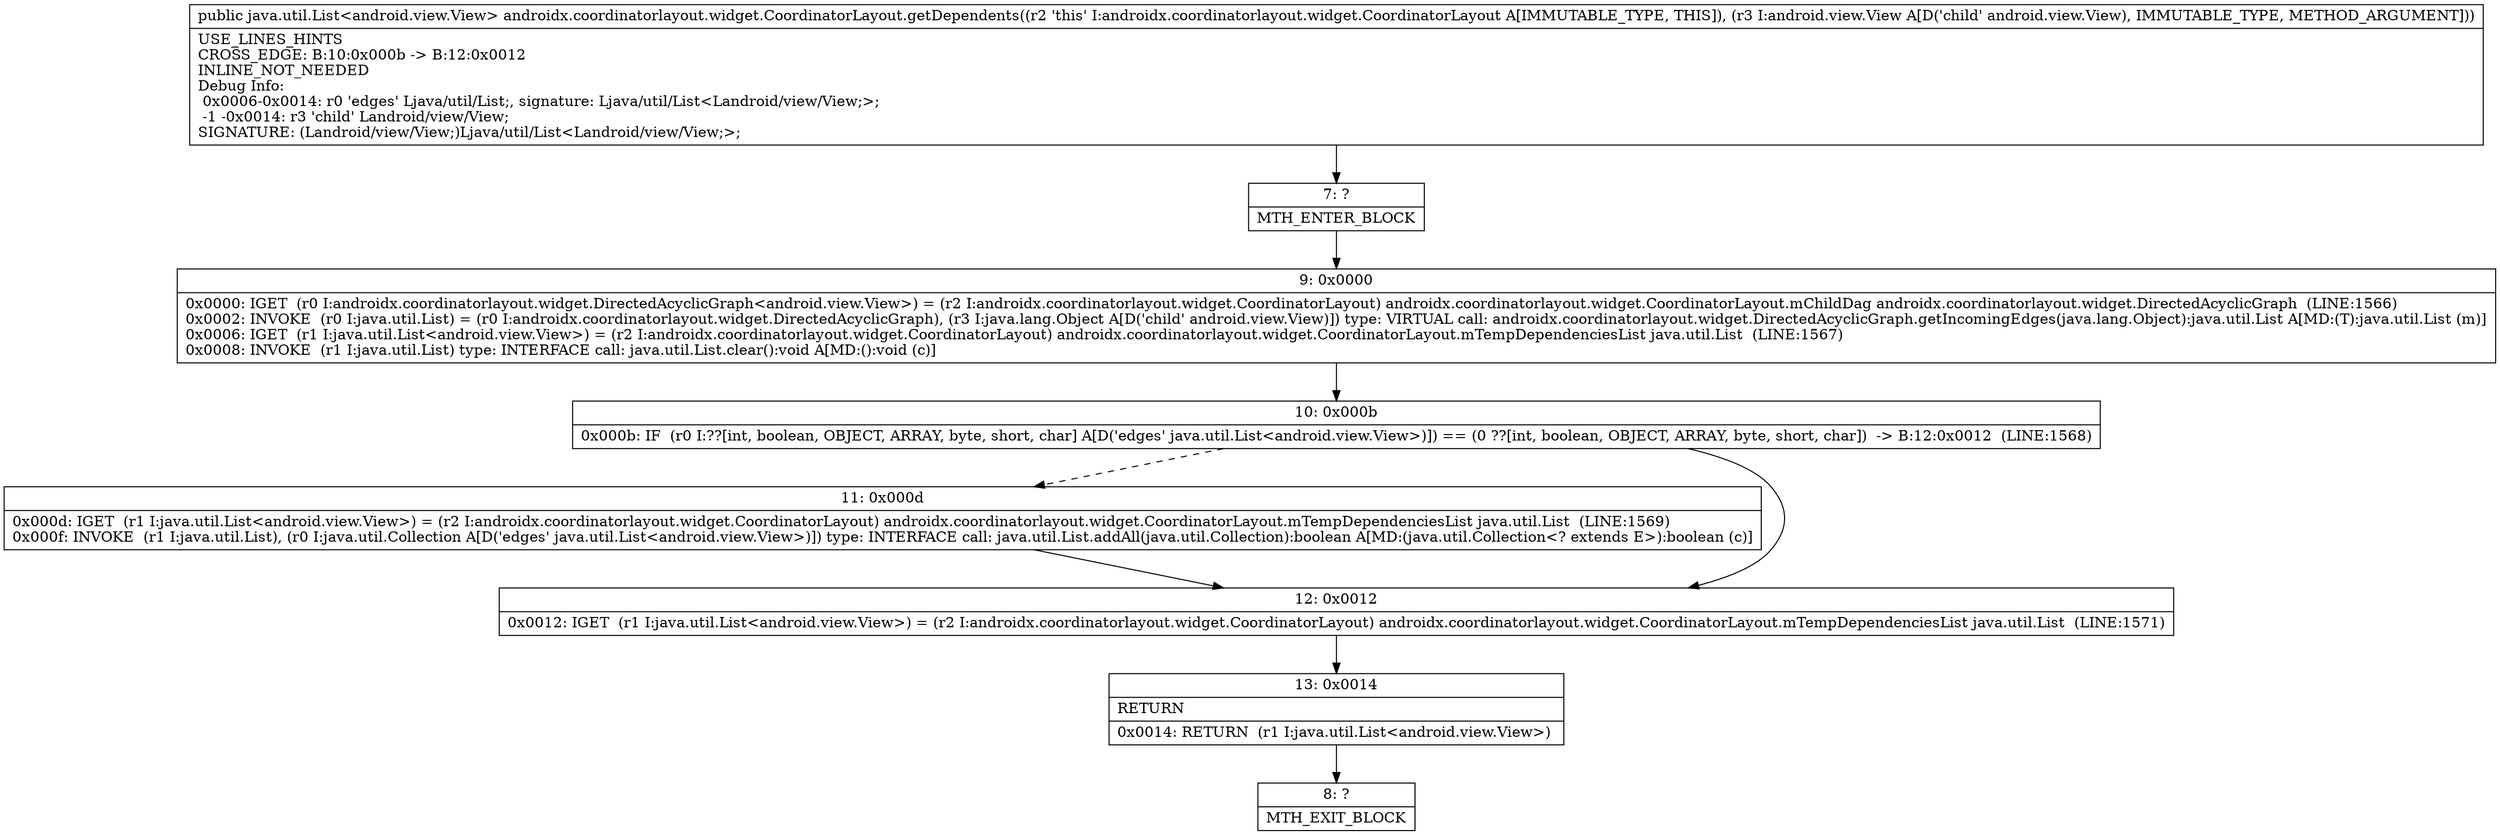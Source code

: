 digraph "CFG forandroidx.coordinatorlayout.widget.CoordinatorLayout.getDependents(Landroid\/view\/View;)Ljava\/util\/List;" {
Node_7 [shape=record,label="{7\:\ ?|MTH_ENTER_BLOCK\l}"];
Node_9 [shape=record,label="{9\:\ 0x0000|0x0000: IGET  (r0 I:androidx.coordinatorlayout.widget.DirectedAcyclicGraph\<android.view.View\>) = (r2 I:androidx.coordinatorlayout.widget.CoordinatorLayout) androidx.coordinatorlayout.widget.CoordinatorLayout.mChildDag androidx.coordinatorlayout.widget.DirectedAcyclicGraph  (LINE:1566)\l0x0002: INVOKE  (r0 I:java.util.List) = (r0 I:androidx.coordinatorlayout.widget.DirectedAcyclicGraph), (r3 I:java.lang.Object A[D('child' android.view.View)]) type: VIRTUAL call: androidx.coordinatorlayout.widget.DirectedAcyclicGraph.getIncomingEdges(java.lang.Object):java.util.List A[MD:(T):java.util.List (m)]\l0x0006: IGET  (r1 I:java.util.List\<android.view.View\>) = (r2 I:androidx.coordinatorlayout.widget.CoordinatorLayout) androidx.coordinatorlayout.widget.CoordinatorLayout.mTempDependenciesList java.util.List  (LINE:1567)\l0x0008: INVOKE  (r1 I:java.util.List) type: INTERFACE call: java.util.List.clear():void A[MD:():void (c)]\l}"];
Node_10 [shape=record,label="{10\:\ 0x000b|0x000b: IF  (r0 I:??[int, boolean, OBJECT, ARRAY, byte, short, char] A[D('edges' java.util.List\<android.view.View\>)]) == (0 ??[int, boolean, OBJECT, ARRAY, byte, short, char])  \-\> B:12:0x0012  (LINE:1568)\l}"];
Node_11 [shape=record,label="{11\:\ 0x000d|0x000d: IGET  (r1 I:java.util.List\<android.view.View\>) = (r2 I:androidx.coordinatorlayout.widget.CoordinatorLayout) androidx.coordinatorlayout.widget.CoordinatorLayout.mTempDependenciesList java.util.List  (LINE:1569)\l0x000f: INVOKE  (r1 I:java.util.List), (r0 I:java.util.Collection A[D('edges' java.util.List\<android.view.View\>)]) type: INTERFACE call: java.util.List.addAll(java.util.Collection):boolean A[MD:(java.util.Collection\<? extends E\>):boolean (c)]\l}"];
Node_12 [shape=record,label="{12\:\ 0x0012|0x0012: IGET  (r1 I:java.util.List\<android.view.View\>) = (r2 I:androidx.coordinatorlayout.widget.CoordinatorLayout) androidx.coordinatorlayout.widget.CoordinatorLayout.mTempDependenciesList java.util.List  (LINE:1571)\l}"];
Node_13 [shape=record,label="{13\:\ 0x0014|RETURN\l|0x0014: RETURN  (r1 I:java.util.List\<android.view.View\>) \l}"];
Node_8 [shape=record,label="{8\:\ ?|MTH_EXIT_BLOCK\l}"];
MethodNode[shape=record,label="{public java.util.List\<android.view.View\> androidx.coordinatorlayout.widget.CoordinatorLayout.getDependents((r2 'this' I:androidx.coordinatorlayout.widget.CoordinatorLayout A[IMMUTABLE_TYPE, THIS]), (r3 I:android.view.View A[D('child' android.view.View), IMMUTABLE_TYPE, METHOD_ARGUMENT]))  | USE_LINES_HINTS\lCROSS_EDGE: B:10:0x000b \-\> B:12:0x0012\lINLINE_NOT_NEEDED\lDebug Info:\l  0x0006\-0x0014: r0 'edges' Ljava\/util\/List;, signature: Ljava\/util\/List\<Landroid\/view\/View;\>;\l  \-1 \-0x0014: r3 'child' Landroid\/view\/View;\lSIGNATURE: (Landroid\/view\/View;)Ljava\/util\/List\<Landroid\/view\/View;\>;\l}"];
MethodNode -> Node_7;Node_7 -> Node_9;
Node_9 -> Node_10;
Node_10 -> Node_11[style=dashed];
Node_10 -> Node_12;
Node_11 -> Node_12;
Node_12 -> Node_13;
Node_13 -> Node_8;
}

